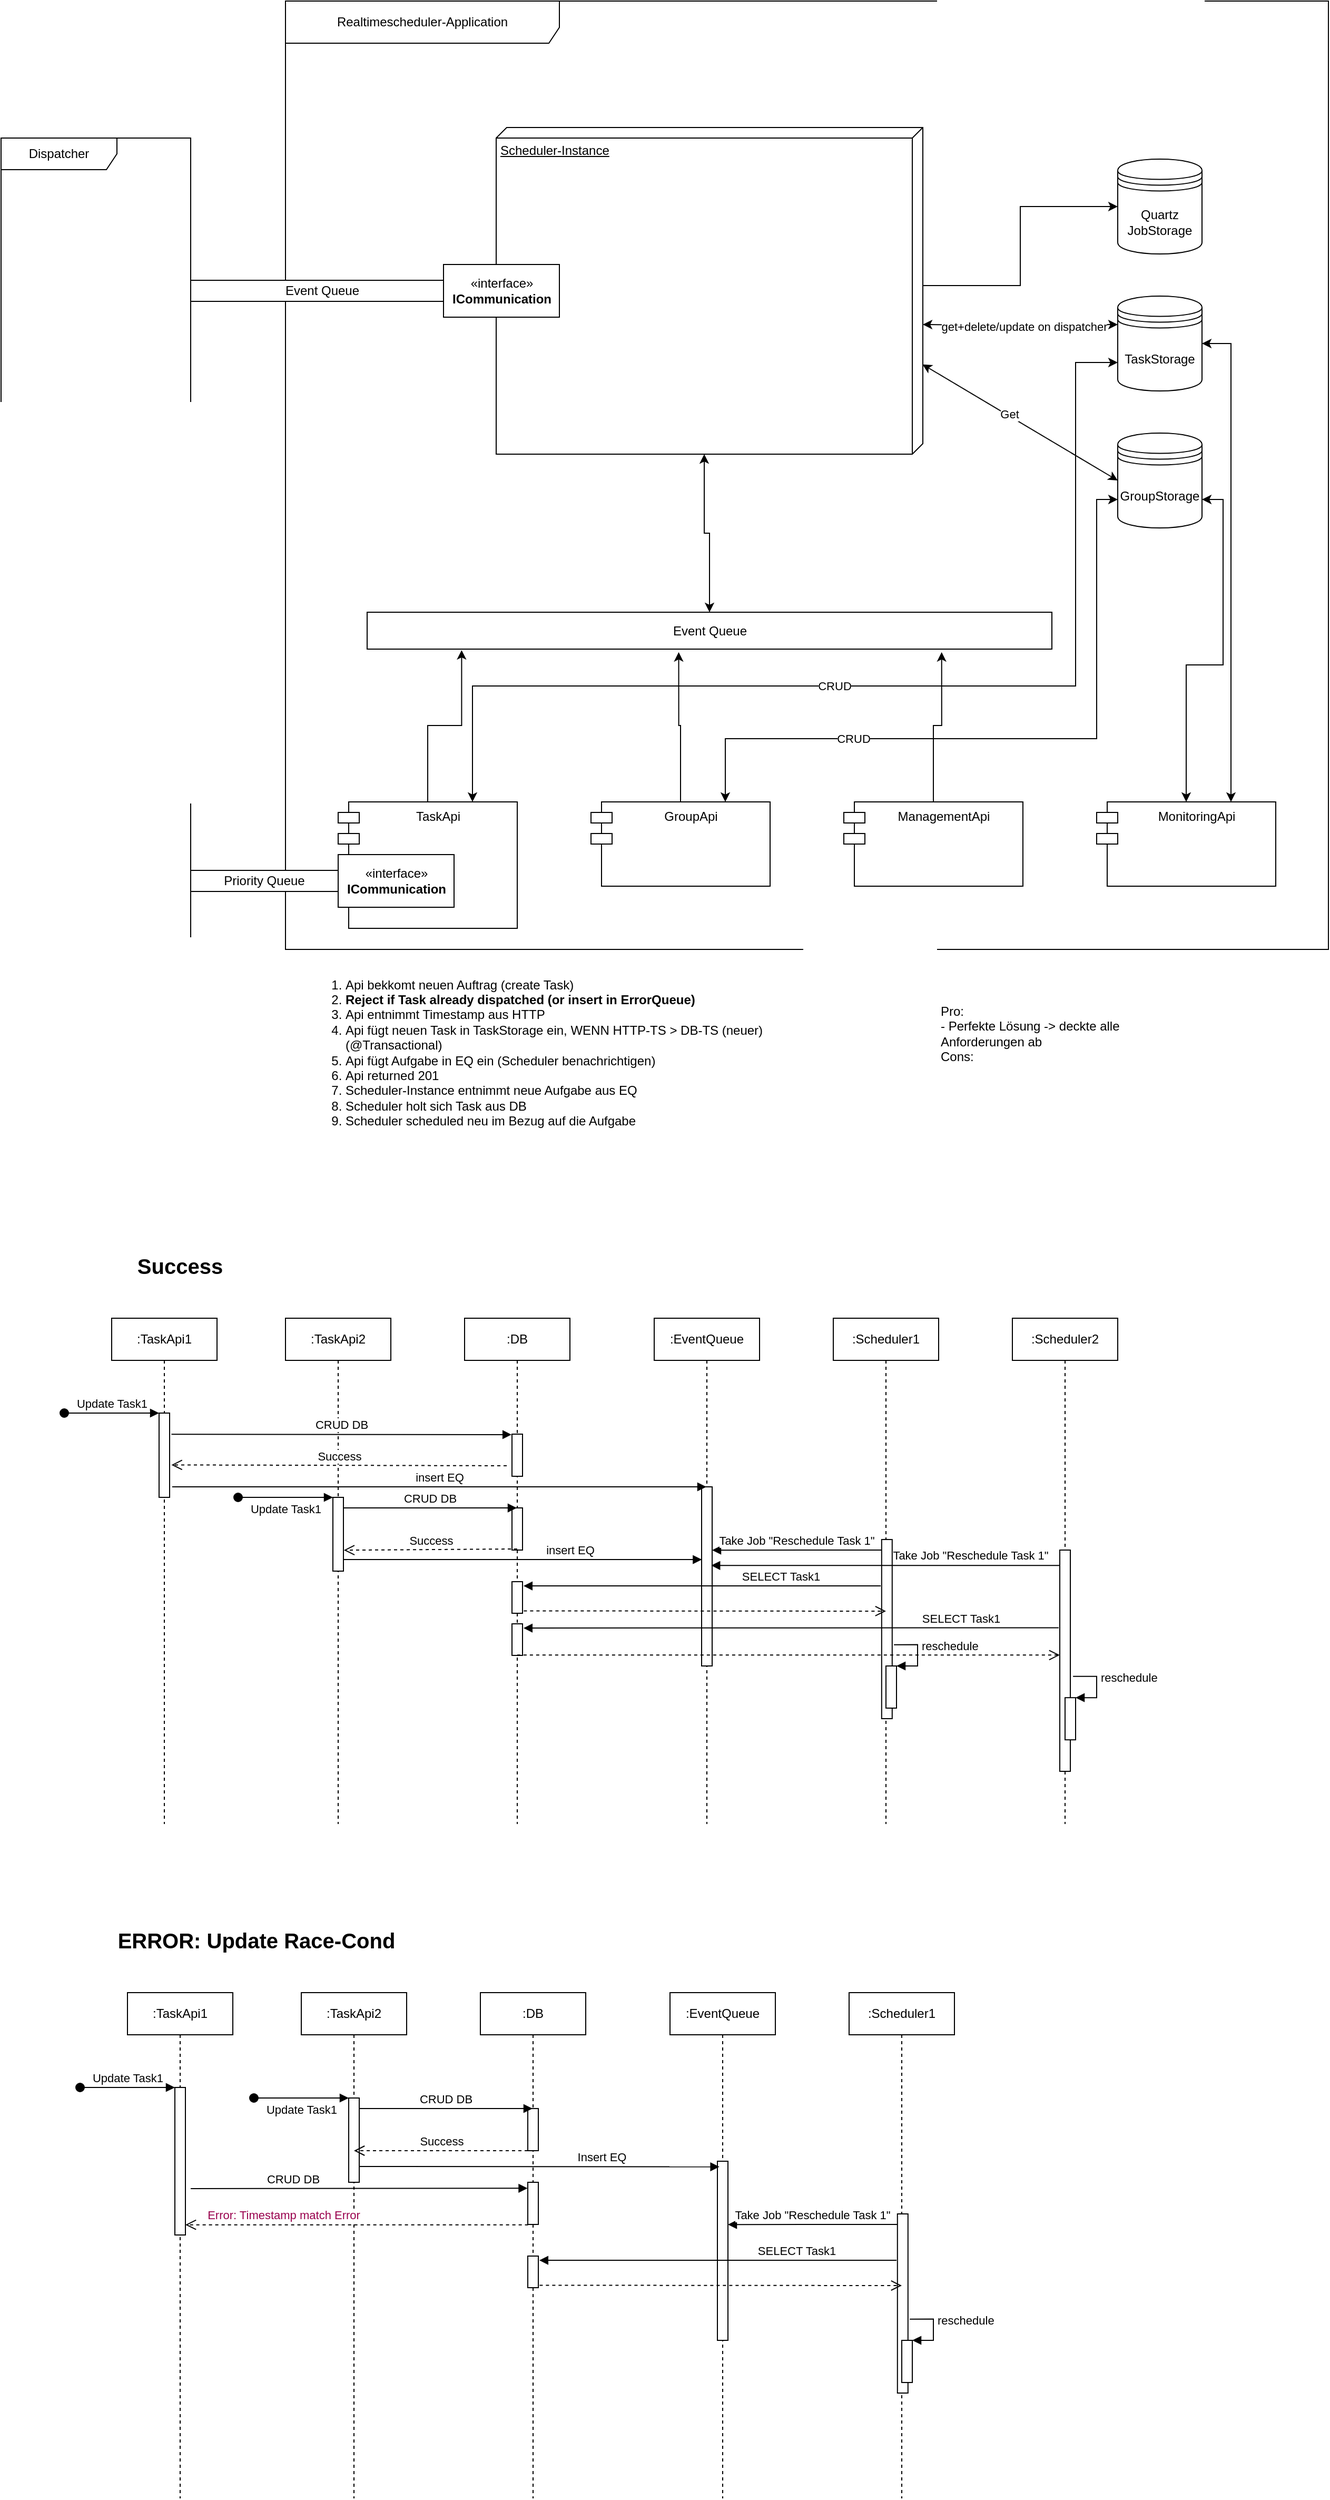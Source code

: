 <mxfile version="13.1.14" type="device"><diagram name="Page-1" id="5f0bae14-7c28-e335-631c-24af17079c00"><mxGraphModel dx="2844" dy="576" grid="1" gridSize="10" guides="1" tooltips="1" connect="1" arrows="1" fold="1" page="1" pageScale="1" pageWidth="1100" pageHeight="850" background="#ffffff" math="0" shadow="0"><root><mxCell id="0"/><mxCell id="1" parent="0"/><mxCell id="TlIH9QRdke1m6fXqfm3g-42" value="Realtimescheduler-Application" style="shape=umlFrame;whiteSpace=wrap;html=1;width=260;height=40;" parent="1" vertex="1"><mxGeometry x="300" y="900" width="990" height="900" as="geometry"/></mxCell><mxCell id="TlIH9QRdke1m6fXqfm3g-43" style="edgeStyle=orthogonalEdgeStyle;rounded=0;orthogonalLoop=1;jettySize=auto;html=1;exitX=0.5;exitY=0;exitDx=0;exitDy=0;entryX=0.138;entryY=1.027;entryDx=0;entryDy=0;entryPerimeter=0;" parent="1" source="TlIH9QRdke1m6fXqfm3g-44" target="TlIH9QRdke1m6fXqfm3g-53" edge="1"><mxGeometry relative="1" as="geometry"/></mxCell><mxCell id="TlIH9QRdke1m6fXqfm3g-114" style="edgeStyle=orthogonalEdgeStyle;rounded=0;orthogonalLoop=1;jettySize=auto;html=1;exitX=0.75;exitY=0;exitDx=0;exitDy=0;entryX=0;entryY=0.7;entryDx=0;entryDy=0;startArrow=classic;startFill=1;" parent="1" source="TlIH9QRdke1m6fXqfm3g-44" target="TlIH9QRdke1m6fXqfm3g-61" edge="1"><mxGeometry relative="1" as="geometry"><Array as="points"><mxPoint x="478" y="1550"/><mxPoint x="1050" y="1550"/><mxPoint x="1050" y="1243"/></Array></mxGeometry></mxCell><mxCell id="TlIH9QRdke1m6fXqfm3g-116" value="CRUD" style="edgeLabel;html=1;align=center;verticalAlign=middle;resizable=0;points=[];" parent="TlIH9QRdke1m6fXqfm3g-114" vertex="1" connectable="0"><mxGeometry x="-0.117" y="3" relative="1" as="geometry"><mxPoint x="-1.67" y="3" as="offset"/></mxGeometry></mxCell><mxCell id="TlIH9QRdke1m6fXqfm3g-44" value="TaskApi" style="shape=module;align=left;spacingLeft=20;align=center;verticalAlign=top;" parent="1" vertex="1"><mxGeometry x="350" y="1660" width="170" height="120" as="geometry"/></mxCell><mxCell id="TlIH9QRdke1m6fXqfm3g-45" style="edgeStyle=orthogonalEdgeStyle;rounded=0;orthogonalLoop=1;jettySize=auto;html=1;exitX=0.5;exitY=0;exitDx=0;exitDy=0;entryX=0.455;entryY=1.081;entryDx=0;entryDy=0;entryPerimeter=0;" parent="1" source="TlIH9QRdke1m6fXqfm3g-46" target="TlIH9QRdke1m6fXqfm3g-53" edge="1"><mxGeometry relative="1" as="geometry"/></mxCell><mxCell id="TlIH9QRdke1m6fXqfm3g-115" style="edgeStyle=orthogonalEdgeStyle;rounded=0;orthogonalLoop=1;jettySize=auto;html=1;exitX=0.75;exitY=0;exitDx=0;exitDy=0;entryX=0;entryY=0.7;entryDx=0;entryDy=0;startArrow=classic;startFill=1;" parent="1" source="TlIH9QRdke1m6fXqfm3g-46" target="TlIH9QRdke1m6fXqfm3g-62" edge="1"><mxGeometry relative="1" as="geometry"><Array as="points"><mxPoint x="718" y="1600"/><mxPoint x="1070" y="1600"/><mxPoint x="1070" y="1373"/></Array></mxGeometry></mxCell><mxCell id="TlIH9QRdke1m6fXqfm3g-117" value="CRUD" style="edgeLabel;html=1;align=center;verticalAlign=middle;resizable=0;points=[];" parent="TlIH9QRdke1m6fXqfm3g-115" vertex="1" connectable="0"><mxGeometry x="-0.45" relative="1" as="geometry"><mxPoint as="offset"/></mxGeometry></mxCell><mxCell id="TlIH9QRdke1m6fXqfm3g-46" value="GroupApi" style="shape=module;align=left;spacingLeft=20;align=center;verticalAlign=top;" parent="1" vertex="1"><mxGeometry x="590" y="1660" width="170" height="80" as="geometry"/></mxCell><mxCell id="TlIH9QRdke1m6fXqfm3g-47" style="edgeStyle=orthogonalEdgeStyle;rounded=0;orthogonalLoop=1;jettySize=auto;html=1;exitX=0.5;exitY=0;exitDx=0;exitDy=0;entryX=0.839;entryY=1.081;entryDx=0;entryDy=0;entryPerimeter=0;" parent="1" source="TlIH9QRdke1m6fXqfm3g-48" target="TlIH9QRdke1m6fXqfm3g-53" edge="1"><mxGeometry relative="1" as="geometry"/></mxCell><mxCell id="TlIH9QRdke1m6fXqfm3g-48" value="ManagementApi" style="shape=module;align=left;spacingLeft=20;align=center;verticalAlign=top;" parent="1" vertex="1"><mxGeometry x="830" y="1660" width="170" height="80" as="geometry"/></mxCell><mxCell id="TlIH9QRdke1m6fXqfm3g-49" style="edgeStyle=orthogonalEdgeStyle;rounded=0;orthogonalLoop=1;jettySize=auto;html=1;exitX=0.5;exitY=0;exitDx=0;exitDy=0;entryX=1;entryY=0.7;entryDx=0;entryDy=0;startArrow=classic;startFill=1;" parent="1" source="TlIH9QRdke1m6fXqfm3g-51" target="TlIH9QRdke1m6fXqfm3g-62" edge="1"><mxGeometry relative="1" as="geometry"/></mxCell><mxCell id="TlIH9QRdke1m6fXqfm3g-50" style="edgeStyle=orthogonalEdgeStyle;rounded=0;orthogonalLoop=1;jettySize=auto;html=1;exitX=0.75;exitY=0;exitDx=0;exitDy=0;entryX=1;entryY=0.5;entryDx=0;entryDy=0;startArrow=classic;startFill=1;" parent="1" source="TlIH9QRdke1m6fXqfm3g-51" target="TlIH9QRdke1m6fXqfm3g-61" edge="1"><mxGeometry relative="1" as="geometry"/></mxCell><mxCell id="TlIH9QRdke1m6fXqfm3g-51" value="MonitoringApi" style="shape=module;align=left;spacingLeft=20;align=center;verticalAlign=top;" parent="1" vertex="1"><mxGeometry x="1070" y="1660" width="170" height="80" as="geometry"/></mxCell><mxCell id="TlIH9QRdke1m6fXqfm3g-75" style="edgeStyle=orthogonalEdgeStyle;rounded=0;orthogonalLoop=1;jettySize=auto;html=1;exitX=0.5;exitY=0;exitDx=0;exitDy=0;entryX=0;entryY=0;entryDx=310;entryDy=207.5;entryPerimeter=0;startArrow=classic;startFill=1;" parent="1" source="TlIH9QRdke1m6fXqfm3g-53" target="TlIH9QRdke1m6fXqfm3g-57" edge="1"><mxGeometry relative="1" as="geometry"/></mxCell><mxCell id="TlIH9QRdke1m6fXqfm3g-53" value="Event Queue" style="rounded=0;whiteSpace=wrap;html=1;" parent="1" vertex="1"><mxGeometry x="377.5" y="1480" width="650" height="35" as="geometry"/></mxCell><mxCell id="TlIH9QRdke1m6fXqfm3g-54" style="edgeStyle=orthogonalEdgeStyle;rounded=0;orthogonalLoop=1;jettySize=auto;html=1;exitX=0;exitY=0;exitDx=150;exitDy=0;exitPerimeter=0;entryX=0;entryY=0.5;entryDx=0;entryDy=0;" parent="1" source="TlIH9QRdke1m6fXqfm3g-57" target="TlIH9QRdke1m6fXqfm3g-63" edge="1"><mxGeometry relative="1" as="geometry"/></mxCell><mxCell id="TlIH9QRdke1m6fXqfm3g-55" style="edgeStyle=orthogonalEdgeStyle;rounded=0;orthogonalLoop=1;jettySize=auto;html=1;startArrow=classic;startFill=1;entryX=0;entryY=0.3;entryDx=0;entryDy=0;" parent="1" target="TlIH9QRdke1m6fXqfm3g-61" edge="1"><mxGeometry relative="1" as="geometry"><mxPoint x="905" y="1207.0" as="sourcePoint"/><mxPoint x="1080" y="1207" as="targetPoint"/><Array as="points"/></mxGeometry></mxCell><mxCell id="TlIH9QRdke1m6fXqfm3g-140" value="get+delete/update on dispatcher" style="edgeLabel;html=1;align=center;verticalAlign=middle;resizable=0;points=[];" parent="TlIH9QRdke1m6fXqfm3g-55" vertex="1" connectable="0"><mxGeometry x="-0.22" y="-1" relative="1" as="geometry"><mxPoint x="23" as="offset"/></mxGeometry></mxCell><mxCell id="TlIH9QRdke1m6fXqfm3g-57" value="Scheduler-Instance" style="verticalAlign=top;align=left;spacingTop=8;spacingLeft=2;spacingRight=12;shape=cube;size=10;direction=south;fontStyle=4;html=1;" parent="1" vertex="1"><mxGeometry x="500" y="1020" width="405" height="310" as="geometry"/></mxCell><mxCell id="TlIH9QRdke1m6fXqfm3g-58" value="Dispatcher" style="shape=umlFrame;whiteSpace=wrap;html=1;width=110;height=30;" parent="1" vertex="1"><mxGeometry x="30" y="1030" width="180" height="770" as="geometry"/></mxCell><mxCell id="TlIH9QRdke1m6fXqfm3g-59" value="Event Queue" style="rounded=0;whiteSpace=wrap;html=1;" parent="1" vertex="1"><mxGeometry x="210" y="1165" width="250" height="20" as="geometry"/></mxCell><mxCell id="TlIH9QRdke1m6fXqfm3g-60" value="«interface»&lt;br&gt;&lt;b&gt;ICommunication&lt;br&gt;&lt;/b&gt;" style="html=1;" parent="1" vertex="1"><mxGeometry x="450" y="1150" width="110" height="50" as="geometry"/></mxCell><mxCell id="TlIH9QRdke1m6fXqfm3g-61" value="TaskStorage" style="shape=datastore;whiteSpace=wrap;html=1;" parent="1" vertex="1"><mxGeometry x="1090" y="1180" width="80" height="90" as="geometry"/></mxCell><mxCell id="TlIH9QRdke1m6fXqfm3g-62" value="GroupStorage" style="shape=datastore;whiteSpace=wrap;html=1;" parent="1" vertex="1"><mxGeometry x="1090" y="1310" width="80" height="90" as="geometry"/></mxCell><mxCell id="TlIH9QRdke1m6fXqfm3g-63" value="Quartz&lt;br&gt;JobStorage" style="shape=datastore;whiteSpace=wrap;html=1;" parent="1" vertex="1"><mxGeometry x="1090" y="1050" width="80" height="90" as="geometry"/></mxCell><mxCell id="TlIH9QRdke1m6fXqfm3g-72" value="&lt;ol&gt;&lt;li&gt;Api bekkomt neuen Auftrag (create Task)&lt;/li&gt;&lt;li&gt;&lt;b&gt;Reject if Task already dispatched (or insert in ErrorQueue)&lt;/b&gt;&lt;/li&gt;&lt;li&gt;Api entnimmt Timestamp aus HTTP&lt;/li&gt;&lt;li&gt;Api fügt neuen Task in TaskStorage ein, WENN HTTP-TS &amp;gt; DB-TS (neuer) (@Transactional)&lt;/li&gt;&lt;li&gt;Api fügt Aufgabe in EQ ein (Scheduler benachrichtigen)&lt;/li&gt;&lt;li&gt;Api returned 201&lt;/li&gt;&lt;li&gt;Scheduler-Instance entnimmt neue Aufgabe aus EQ&lt;/li&gt;&lt;li&gt;Scheduler holt sich Task aus DB&lt;/li&gt;&lt;li&gt;Scheduler scheduled neu im Bezug auf die Aufgabe&lt;/li&gt;&lt;/ol&gt;" style="text;html=1;strokeColor=none;fillColor=none;align=left;verticalAlign=middle;whiteSpace=wrap;rounded=0;" parent="1" vertex="1"><mxGeometry x="315" y="1820" width="460" height="155" as="geometry"/></mxCell><mxCell id="TlIH9QRdke1m6fXqfm3g-73" value="Pro:&lt;br&gt;- Perfekte Lösung -&amp;gt; deckte alle Anforderungen ab&lt;br&gt;Cons:" style="text;html=1;strokeColor=none;fillColor=none;align=left;verticalAlign=middle;whiteSpace=wrap;rounded=0;" parent="1" vertex="1"><mxGeometry x="920" y="1840" width="220" height="80" as="geometry"/></mxCell><mxCell id="TlIH9QRdke1m6fXqfm3g-225" value="&amp;nbsp;" style="text;html=1;align=center;verticalAlign=middle;resizable=0;points=[];autosize=1;" parent="TlIH9QRdke1m6fXqfm3g-73" vertex="1"><mxGeometry x="98" y="55" width="20" height="20" as="geometry"/></mxCell><mxCell id="TlIH9QRdke1m6fXqfm3g-138" value="" style="endArrow=classic;startArrow=classic;html=1;exitX=0.725;exitY=0.001;exitDx=0;exitDy=0;exitPerimeter=0;entryX=0;entryY=0.5;entryDx=0;entryDy=0;" parent="1" source="TlIH9QRdke1m6fXqfm3g-57" target="TlIH9QRdke1m6fXqfm3g-62" edge="1"><mxGeometry width="50" height="50" relative="1" as="geometry"><mxPoint x="950" y="1330" as="sourcePoint"/><mxPoint x="1000" y="1280" as="targetPoint"/></mxGeometry></mxCell><mxCell id="TlIH9QRdke1m6fXqfm3g-139" value="Get" style="edgeLabel;html=1;align=center;verticalAlign=middle;resizable=0;points=[];" parent="TlIH9QRdke1m6fXqfm3g-138" vertex="1" connectable="0"><mxGeometry x="-0.125" y="1" relative="1" as="geometry"><mxPoint as="offset"/></mxGeometry></mxCell><mxCell id="TlIH9QRdke1m6fXqfm3g-141" value=":TaskApi1" style="shape=umlLifeline;perimeter=lifelinePerimeter;whiteSpace=wrap;html=1;container=1;collapsible=0;recursiveResize=0;outlineConnect=0;" parent="1" vertex="1"><mxGeometry x="135" y="2150" width="100" height="480" as="geometry"/></mxCell><mxCell id="TlIH9QRdke1m6fXqfm3g-148" value="" style="html=1;points=[];perimeter=orthogonalPerimeter;" parent="TlIH9QRdke1m6fXqfm3g-141" vertex="1"><mxGeometry x="45" y="90" width="10" height="80" as="geometry"/></mxCell><mxCell id="TlIH9QRdke1m6fXqfm3g-149" value="Update Task1" style="html=1;verticalAlign=bottom;startArrow=oval;endArrow=block;startSize=8;" parent="TlIH9QRdke1m6fXqfm3g-141" target="TlIH9QRdke1m6fXqfm3g-148" edge="1"><mxGeometry relative="1" as="geometry"><mxPoint x="-45" y="90" as="sourcePoint"/></mxGeometry></mxCell><mxCell id="TlIH9QRdke1m6fXqfm3g-142" value=":TaskApi2" style="shape=umlLifeline;perimeter=lifelinePerimeter;whiteSpace=wrap;html=1;container=1;collapsible=0;recursiveResize=0;outlineConnect=0;" parent="1" vertex="1"><mxGeometry x="300" y="2150" width="100" height="480" as="geometry"/></mxCell><mxCell id="TlIH9QRdke1m6fXqfm3g-151" value="" style="html=1;points=[];perimeter=orthogonalPerimeter;" parent="TlIH9QRdke1m6fXqfm3g-142" vertex="1"><mxGeometry x="45" y="170" width="10" height="70" as="geometry"/></mxCell><mxCell id="TlIH9QRdke1m6fXqfm3g-152" value="Update Task1" style="html=1;verticalAlign=bottom;startArrow=oval;endArrow=block;startSize=8;" parent="TlIH9QRdke1m6fXqfm3g-142" target="TlIH9QRdke1m6fXqfm3g-151" edge="1"><mxGeometry y="-20" relative="1" as="geometry"><mxPoint x="-45" y="170.0" as="sourcePoint"/><mxPoint as="offset"/></mxGeometry></mxCell><mxCell id="TlIH9QRdke1m6fXqfm3g-143" value=":EventQueue" style="shape=umlLifeline;perimeter=lifelinePerimeter;whiteSpace=wrap;html=1;container=1;collapsible=0;recursiveResize=0;outlineConnect=0;" parent="1" vertex="1"><mxGeometry x="650" y="2150" width="100" height="480" as="geometry"/></mxCell><mxCell id="TlIH9QRdke1m6fXqfm3g-156" value="" style="html=1;points=[];perimeter=orthogonalPerimeter;" parent="TlIH9QRdke1m6fXqfm3g-143" vertex="1"><mxGeometry x="45" y="160" width="10" height="170" as="geometry"/></mxCell><mxCell id="TlIH9QRdke1m6fXqfm3g-144" value=":Scheduler1" style="shape=umlLifeline;perimeter=lifelinePerimeter;whiteSpace=wrap;html=1;container=1;collapsible=0;recursiveResize=0;outlineConnect=0;" parent="1" vertex="1"><mxGeometry x="820" y="2150" width="100" height="480" as="geometry"/></mxCell><mxCell id="TlIH9QRdke1m6fXqfm3g-167" value="" style="html=1;points=[];perimeter=orthogonalPerimeter;" parent="TlIH9QRdke1m6fXqfm3g-144" vertex="1"><mxGeometry x="45.9" y="210" width="10" height="170" as="geometry"/></mxCell><mxCell id="TlIH9QRdke1m6fXqfm3g-177" value="" style="html=1;points=[];perimeter=orthogonalPerimeter;" parent="TlIH9QRdke1m6fXqfm3g-144" vertex="1"><mxGeometry x="50" y="330" width="10" height="40" as="geometry"/></mxCell><mxCell id="TlIH9QRdke1m6fXqfm3g-178" value="reschedule" style="edgeStyle=orthogonalEdgeStyle;html=1;align=left;spacingLeft=2;endArrow=block;rounded=0;entryX=1;entryY=0;exitX=1.077;exitY=0.749;exitDx=0;exitDy=0;exitPerimeter=0;" parent="TlIH9QRdke1m6fXqfm3g-144" target="TlIH9QRdke1m6fXqfm3g-177" edge="1"><mxGeometry x="-0.239" relative="1" as="geometry"><mxPoint x="57.57" y="309.84" as="sourcePoint"/><Array as="points"><mxPoint x="80" y="310"/><mxPoint x="80" y="330"/></Array><mxPoint as="offset"/></mxGeometry></mxCell><mxCell id="TlIH9QRdke1m6fXqfm3g-146" value=":DB" style="shape=umlLifeline;perimeter=lifelinePerimeter;whiteSpace=wrap;html=1;container=1;collapsible=0;recursiveResize=0;outlineConnect=0;" parent="1" vertex="1"><mxGeometry x="470" y="2150" width="100" height="480" as="geometry"/></mxCell><mxCell id="TlIH9QRdke1m6fXqfm3g-153" value="" style="html=1;points=[];perimeter=orthogonalPerimeter;" parent="TlIH9QRdke1m6fXqfm3g-146" vertex="1"><mxGeometry x="45" y="110" width="10" height="40" as="geometry"/></mxCell><mxCell id="TlIH9QRdke1m6fXqfm3g-164" value="" style="html=1;points=[];perimeter=orthogonalPerimeter;" parent="TlIH9QRdke1m6fXqfm3g-146" vertex="1"><mxGeometry x="45" y="180" width="10" height="40" as="geometry"/></mxCell><mxCell id="TlIH9QRdke1m6fXqfm3g-169" value="" style="html=1;points=[];perimeter=orthogonalPerimeter;" parent="TlIH9QRdke1m6fXqfm3g-146" vertex="1"><mxGeometry x="45" y="250" width="10" height="30" as="geometry"/></mxCell><mxCell id="TlIH9QRdke1m6fXqfm3g-173" value="" style="html=1;points=[];perimeter=orthogonalPerimeter;" parent="TlIH9QRdke1m6fXqfm3g-146" vertex="1"><mxGeometry x="45" y="290" width="10" height="30" as="geometry"/></mxCell><mxCell id="TlIH9QRdke1m6fXqfm3g-176" value="" style="html=1;verticalAlign=bottom;endArrow=open;dashed=1;endSize=8;" parent="TlIH9QRdke1m6fXqfm3g-146" target="TlIH9QRdke1m6fXqfm3g-172" edge="1"><mxGeometry relative="1" as="geometry"><mxPoint x="49.929" y="319.68" as="sourcePoint"/><mxPoint x="394.87" y="319.68" as="targetPoint"/></mxGeometry></mxCell><mxCell id="TlIH9QRdke1m6fXqfm3g-145" value=":Scheduler2" style="shape=umlLifeline;perimeter=lifelinePerimeter;whiteSpace=wrap;html=1;container=1;collapsible=0;recursiveResize=0;outlineConnect=0;" parent="1" vertex="1"><mxGeometry x="990" y="2150" width="100" height="480" as="geometry"/></mxCell><mxCell id="TlIH9QRdke1m6fXqfm3g-172" value="" style="html=1;points=[];perimeter=orthogonalPerimeter;" parent="TlIH9QRdke1m6fXqfm3g-145" vertex="1"><mxGeometry x="45" y="220" width="10" height="210" as="geometry"/></mxCell><mxCell id="TlIH9QRdke1m6fXqfm3g-179" value="" style="html=1;points=[];perimeter=orthogonalPerimeter;" parent="TlIH9QRdke1m6fXqfm3g-145" vertex="1"><mxGeometry x="50" y="360.09" width="10" height="40" as="geometry"/></mxCell><mxCell id="TlIH9QRdke1m6fXqfm3g-180" value="reschedule" style="edgeStyle=orthogonalEdgeStyle;html=1;align=left;spacingLeft=2;endArrow=block;rounded=0;entryX=1;entryY=0;exitX=1.077;exitY=0.749;exitDx=0;exitDy=0;exitPerimeter=0;" parent="TlIH9QRdke1m6fXqfm3g-145" target="TlIH9QRdke1m6fXqfm3g-179" edge="1"><mxGeometry x="-0.239" relative="1" as="geometry"><mxPoint x="57.57" y="339.93" as="sourcePoint"/><Array as="points"><mxPoint x="80" y="340.09"/><mxPoint x="80" y="360.09"/></Array><mxPoint as="offset"/></mxGeometry></mxCell><mxCell id="TlIH9QRdke1m6fXqfm3g-154" value="CRUD DB" style="html=1;verticalAlign=bottom;endArrow=block;exitX=1.176;exitY=0.251;exitDx=0;exitDy=0;exitPerimeter=0;entryX=-0.041;entryY=0.012;entryDx=0;entryDy=0;entryPerimeter=0;" parent="1" source="TlIH9QRdke1m6fXqfm3g-148" target="TlIH9QRdke1m6fXqfm3g-153" edge="1"><mxGeometry width="80" relative="1" as="geometry"><mxPoint x="410" y="2260" as="sourcePoint"/><mxPoint x="490" y="2260" as="targetPoint"/></mxGeometry></mxCell><mxCell id="TlIH9QRdke1m6fXqfm3g-157" value="CRUD DB" style="html=1;verticalAlign=bottom;endArrow=block;" parent="1" edge="1"><mxGeometry width="80" relative="1" as="geometry"><mxPoint x="355.41" y="2330.04" as="sourcePoint"/><mxPoint x="519.5" y="2330.04" as="targetPoint"/></mxGeometry></mxCell><mxCell id="TlIH9QRdke1m6fXqfm3g-162" value="Success" style="html=1;verticalAlign=bottom;endArrow=open;dashed=1;endSize=8;entryX=1.176;entryY=0.615;entryDx=0;entryDy=0;entryPerimeter=0;" parent="1" target="TlIH9QRdke1m6fXqfm3g-148" edge="1"><mxGeometry relative="1" as="geometry"><mxPoint x="510" y="2290" as="sourcePoint"/><mxPoint x="440" y="2290" as="targetPoint"/></mxGeometry></mxCell><mxCell id="TlIH9QRdke1m6fXqfm3g-163" value="insert EQ" style="html=1;verticalAlign=bottom;endArrow=block;exitX=1.248;exitY=0.875;exitDx=0;exitDy=0;exitPerimeter=0;" parent="1" source="TlIH9QRdke1m6fXqfm3g-148" target="TlIH9QRdke1m6fXqfm3g-143" edge="1"><mxGeometry width="80" relative="1" as="geometry"><mxPoint x="250" y="2310" as="sourcePoint"/><mxPoint x="330" y="2310" as="targetPoint"/></mxGeometry></mxCell><mxCell id="TlIH9QRdke1m6fXqfm3g-165" value="Success" style="html=1;verticalAlign=bottom;endArrow=open;dashed=1;endSize=8;entryX=1.04;entryY=0.716;entryDx=0;entryDy=0;entryPerimeter=0;exitX=0.5;exitY=0.974;exitDx=0;exitDy=0;exitPerimeter=0;" parent="1" source="TlIH9QRdke1m6fXqfm3g-164" target="TlIH9QRdke1m6fXqfm3g-151" edge="1"><mxGeometry relative="1" as="geometry"><mxPoint x="509.12" y="2370.8" as="sourcePoint"/><mxPoint x="360" y="2370" as="targetPoint"/></mxGeometry></mxCell><mxCell id="TlIH9QRdke1m6fXqfm3g-166" value="insert EQ" style="html=1;verticalAlign=bottom;endArrow=block;entryX=0.02;entryY=0.406;entryDx=0;entryDy=0;entryPerimeter=0;" parent="1" source="TlIH9QRdke1m6fXqfm3g-151" target="TlIH9QRdke1m6fXqfm3g-156" edge="1"><mxGeometry x="0.264" width="80" relative="1" as="geometry"><mxPoint x="360" y="2390" as="sourcePoint"/><mxPoint x="693.43" y="2390.73" as="targetPoint"/><mxPoint as="offset"/></mxGeometry></mxCell><mxCell id="TlIH9QRdke1m6fXqfm3g-168" value="Take Job &quot;Reschedule Task 1&quot;" style="html=1;verticalAlign=bottom;endArrow=block;exitX=-0.028;exitY=0.059;exitDx=0;exitDy=0;exitPerimeter=0;entryX=0.91;entryY=0.177;entryDx=0;entryDy=0;entryPerimeter=0;" parent="1" source="TlIH9QRdke1m6fXqfm3g-167" edge="1"><mxGeometry width="80" relative="1" as="geometry"><mxPoint x="760.9" y="2360" as="sourcePoint"/><mxPoint x="705.0" y="2370.09" as="targetPoint"/></mxGeometry></mxCell><mxCell id="TlIH9QRdke1m6fXqfm3g-170" value="SELECT Task1" style="html=1;verticalAlign=bottom;endArrow=block;entryX=1.09;entryY=0.134;entryDx=0;entryDy=0;entryPerimeter=0;" parent="1" target="TlIH9QRdke1m6fXqfm3g-169" edge="1"><mxGeometry x="-0.441" width="80" relative="1" as="geometry"><mxPoint x="865" y="2404" as="sourcePoint"/><mxPoint x="810" y="2410" as="targetPoint"/><mxPoint as="offset"/></mxGeometry></mxCell><mxCell id="TlIH9QRdke1m6fXqfm3g-171" value="" style="html=1;verticalAlign=bottom;endArrow=open;dashed=1;endSize=8;exitX=1.119;exitY=0.924;exitDx=0;exitDy=0;exitPerimeter=0;entryX=0.41;entryY=0.4;entryDx=0;entryDy=0;entryPerimeter=0;" parent="1" source="TlIH9QRdke1m6fXqfm3g-169" target="TlIH9QRdke1m6fXqfm3g-167" edge="1"><mxGeometry relative="1" as="geometry"><mxPoint x="680" y="2430" as="sourcePoint"/><mxPoint x="860" y="2428" as="targetPoint"/></mxGeometry></mxCell><mxCell id="TlIH9QRdke1m6fXqfm3g-174" value="Take Job &quot;Reschedule Task 1&quot;" style="html=1;verticalAlign=bottom;endArrow=block;entryX=0.91;entryY=0.439;entryDx=0;entryDy=0;entryPerimeter=0;" parent="1" source="TlIH9QRdke1m6fXqfm3g-172" target="TlIH9QRdke1m6fXqfm3g-156" edge="1"><mxGeometry x="-0.483" y="-1" width="80" relative="1" as="geometry"><mxPoint x="925" y="2370" as="sourcePoint"/><mxPoint x="869.1" y="2380.09" as="targetPoint"/><mxPoint as="offset"/></mxGeometry></mxCell><mxCell id="TlIH9QRdke1m6fXqfm3g-175" value="SELECT Task1" style="html=1;verticalAlign=bottom;endArrow=block;entryX=1.09;entryY=0.134;entryDx=0;entryDy=0;entryPerimeter=0;exitX=-0.1;exitY=0.351;exitDx=0;exitDy=0;exitPerimeter=0;" parent="1" source="TlIH9QRdke1m6fXqfm3g-172" target="TlIH9QRdke1m6fXqfm3g-173" edge="1"><mxGeometry x="-0.634" width="80" relative="1" as="geometry"><mxPoint x="1030" y="2444" as="sourcePoint"/><mxPoint x="810" y="2450" as="targetPoint"/><mxPoint as="offset"/></mxGeometry></mxCell><mxCell id="TlIH9QRdke1m6fXqfm3g-181" value="&lt;b&gt;&lt;font style=&quot;font-size: 20px&quot;&gt;Success&lt;/font&gt;&lt;/b&gt;" style="text;html=1;strokeColor=none;fillColor=none;align=center;verticalAlign=middle;whiteSpace=wrap;rounded=0;" parent="1" vertex="1"><mxGeometry x="120" y="2080" width="160" height="40" as="geometry"/></mxCell><mxCell id="TlIH9QRdke1m6fXqfm3g-182" value=":TaskApi1" style="shape=umlLifeline;perimeter=lifelinePerimeter;whiteSpace=wrap;html=1;container=1;collapsible=0;recursiveResize=0;outlineConnect=0;" parent="1" vertex="1"><mxGeometry x="150" y="2790" width="100" height="480" as="geometry"/></mxCell><mxCell id="TlIH9QRdke1m6fXqfm3g-183" value="" style="html=1;points=[];perimeter=orthogonalPerimeter;" parent="TlIH9QRdke1m6fXqfm3g-182" vertex="1"><mxGeometry x="45" y="90" width="10" height="140" as="geometry"/></mxCell><mxCell id="TlIH9QRdke1m6fXqfm3g-184" value="Update Task1" style="html=1;verticalAlign=bottom;startArrow=oval;endArrow=block;startSize=8;" parent="TlIH9QRdke1m6fXqfm3g-182" target="TlIH9QRdke1m6fXqfm3g-183" edge="1"><mxGeometry relative="1" as="geometry"><mxPoint x="-45" y="90" as="sourcePoint"/></mxGeometry></mxCell><mxCell id="TlIH9QRdke1m6fXqfm3g-185" value=":TaskApi2" style="shape=umlLifeline;perimeter=lifelinePerimeter;whiteSpace=wrap;html=1;container=1;collapsible=0;recursiveResize=0;outlineConnect=0;" parent="1" vertex="1"><mxGeometry x="315" y="2790" width="100" height="480" as="geometry"/></mxCell><mxCell id="TlIH9QRdke1m6fXqfm3g-186" value="" style="html=1;points=[];perimeter=orthogonalPerimeter;" parent="TlIH9QRdke1m6fXqfm3g-185" vertex="1"><mxGeometry x="45" y="100" width="10" height="80" as="geometry"/></mxCell><mxCell id="TlIH9QRdke1m6fXqfm3g-187" value="Update Task1" style="html=1;verticalAlign=bottom;startArrow=oval;endArrow=block;startSize=8;" parent="TlIH9QRdke1m6fXqfm3g-185" target="TlIH9QRdke1m6fXqfm3g-186" edge="1"><mxGeometry y="-20" relative="1" as="geometry"><mxPoint x="-45" y="100.0" as="sourcePoint"/><mxPoint as="offset"/></mxGeometry></mxCell><mxCell id="TlIH9QRdke1m6fXqfm3g-188" value=":EventQueue" style="shape=umlLifeline;perimeter=lifelinePerimeter;whiteSpace=wrap;html=1;container=1;collapsible=0;recursiveResize=0;outlineConnect=0;" parent="1" vertex="1"><mxGeometry x="665" y="2790" width="100" height="480" as="geometry"/></mxCell><mxCell id="TlIH9QRdke1m6fXqfm3g-189" value="" style="html=1;points=[];perimeter=orthogonalPerimeter;" parent="TlIH9QRdke1m6fXqfm3g-188" vertex="1"><mxGeometry x="45" y="160" width="10" height="170" as="geometry"/></mxCell><mxCell id="TlIH9QRdke1m6fXqfm3g-190" value=":Scheduler1" style="shape=umlLifeline;perimeter=lifelinePerimeter;whiteSpace=wrap;html=1;container=1;collapsible=0;recursiveResize=0;outlineConnect=0;" parent="1" vertex="1"><mxGeometry x="835" y="2790" width="100" height="480" as="geometry"/></mxCell><mxCell id="TlIH9QRdke1m6fXqfm3g-191" value="" style="html=1;points=[];perimeter=orthogonalPerimeter;" parent="TlIH9QRdke1m6fXqfm3g-190" vertex="1"><mxGeometry x="45.9" y="210" width="10" height="170" as="geometry"/></mxCell><mxCell id="TlIH9QRdke1m6fXqfm3g-192" value="" style="html=1;points=[];perimeter=orthogonalPerimeter;" parent="TlIH9QRdke1m6fXqfm3g-190" vertex="1"><mxGeometry x="50" y="330" width="10" height="40" as="geometry"/></mxCell><mxCell id="TlIH9QRdke1m6fXqfm3g-193" value="reschedule" style="edgeStyle=orthogonalEdgeStyle;html=1;align=left;spacingLeft=2;endArrow=block;rounded=0;entryX=1;entryY=0;exitX=1.077;exitY=0.749;exitDx=0;exitDy=0;exitPerimeter=0;" parent="TlIH9QRdke1m6fXqfm3g-190" target="TlIH9QRdke1m6fXqfm3g-192" edge="1"><mxGeometry x="-0.239" relative="1" as="geometry"><mxPoint x="57.57" y="309.84" as="sourcePoint"/><Array as="points"><mxPoint x="80" y="310"/><mxPoint x="80" y="330"/></Array><mxPoint as="offset"/></mxGeometry></mxCell><mxCell id="TlIH9QRdke1m6fXqfm3g-194" value=":DB" style="shape=umlLifeline;perimeter=lifelinePerimeter;whiteSpace=wrap;html=1;container=1;collapsible=0;recursiveResize=0;outlineConnect=0;" parent="1" vertex="1"><mxGeometry x="485" y="2790" width="100" height="480" as="geometry"/></mxCell><mxCell id="TlIH9QRdke1m6fXqfm3g-195" value="" style="html=1;points=[];perimeter=orthogonalPerimeter;" parent="TlIH9QRdke1m6fXqfm3g-194" vertex="1"><mxGeometry x="45" y="110" width="10" height="40" as="geometry"/></mxCell><mxCell id="TlIH9QRdke1m6fXqfm3g-196" value="" style="html=1;points=[];perimeter=orthogonalPerimeter;" parent="TlIH9QRdke1m6fXqfm3g-194" vertex="1"><mxGeometry x="45" y="180" width="10" height="40" as="geometry"/></mxCell><mxCell id="TlIH9QRdke1m6fXqfm3g-197" value="" style="html=1;points=[];perimeter=orthogonalPerimeter;" parent="TlIH9QRdke1m6fXqfm3g-194" vertex="1"><mxGeometry x="45" y="250" width="10" height="30" as="geometry"/></mxCell><mxCell id="TlIH9QRdke1m6fXqfm3g-210" value="Take Job &quot;Reschedule Task 1&quot;" style="html=1;verticalAlign=bottom;endArrow=block;exitX=-0.028;exitY=0.059;exitDx=0;exitDy=0;exitPerimeter=0;entryX=0.91;entryY=0.177;entryDx=0;entryDy=0;entryPerimeter=0;" parent="1" source="TlIH9QRdke1m6fXqfm3g-191" edge="1"><mxGeometry width="80" relative="1" as="geometry"><mxPoint x="775.9" y="3000" as="sourcePoint"/><mxPoint x="720" y="3010.09" as="targetPoint"/></mxGeometry></mxCell><mxCell id="TlIH9QRdke1m6fXqfm3g-211" value="SELECT Task1" style="html=1;verticalAlign=bottom;endArrow=block;entryX=1.09;entryY=0.134;entryDx=0;entryDy=0;entryPerimeter=0;" parent="1" target="TlIH9QRdke1m6fXqfm3g-197" edge="1"><mxGeometry x="-0.441" width="80" relative="1" as="geometry"><mxPoint x="880" y="3044" as="sourcePoint"/><mxPoint x="825" y="3050" as="targetPoint"/><mxPoint as="offset"/></mxGeometry></mxCell><mxCell id="TlIH9QRdke1m6fXqfm3g-212" value="" style="html=1;verticalAlign=bottom;endArrow=open;dashed=1;endSize=8;exitX=1.119;exitY=0.924;exitDx=0;exitDy=0;exitPerimeter=0;entryX=0.41;entryY=0.4;entryDx=0;entryDy=0;entryPerimeter=0;" parent="1" source="TlIH9QRdke1m6fXqfm3g-197" target="TlIH9QRdke1m6fXqfm3g-191" edge="1"><mxGeometry relative="1" as="geometry"><mxPoint x="695" y="3070" as="sourcePoint"/><mxPoint x="875" y="3068" as="targetPoint"/></mxGeometry></mxCell><mxCell id="TlIH9QRdke1m6fXqfm3g-215" value="&lt;span style=&quot;font-size: 20px&quot;&gt;&lt;b&gt;ERROR: Update Race-Cond&lt;/b&gt;&lt;/span&gt;" style="text;html=1;strokeColor=none;fillColor=none;align=center;verticalAlign=middle;whiteSpace=wrap;rounded=0;" parent="1" vertex="1"><mxGeometry x="135" y="2720" width="275" height="40" as="geometry"/></mxCell><mxCell id="TlIH9QRdke1m6fXqfm3g-218" value="CRUD DB" style="html=1;verticalAlign=bottom;endArrow=block;entryX=-0.024;entryY=0.141;entryDx=0;entryDy=0;entryPerimeter=0;" parent="1" target="TlIH9QRdke1m6fXqfm3g-196" edge="1"><mxGeometry x="-0.393" width="80" relative="1" as="geometry"><mxPoint x="210" y="2976" as="sourcePoint"/><mxPoint x="410" y="2980" as="targetPoint"/><mxPoint as="offset"/></mxGeometry></mxCell><mxCell id="TlIH9QRdke1m6fXqfm3g-220" value="Insert EQ" style="html=1;verticalAlign=bottom;endArrow=block;entryX=0.183;entryY=0.031;entryDx=0;entryDy=0;entryPerimeter=0;" parent="1" target="TlIH9QRdke1m6fXqfm3g-189" edge="1"><mxGeometry x="0.346" width="80" relative="1" as="geometry"><mxPoint x="370" y="2955" as="sourcePoint"/><mxPoint x="490" y="2960" as="targetPoint"/><mxPoint as="offset"/></mxGeometry></mxCell><mxCell id="TlIH9QRdke1m6fXqfm3g-216" value="CRUD DB" style="html=1;verticalAlign=bottom;endArrow=block;exitX=1.031;exitY=0.125;exitDx=0;exitDy=0;exitPerimeter=0;" parent="1" source="TlIH9QRdke1m6fXqfm3g-186" target="TlIH9QRdke1m6fXqfm3g-194" edge="1"><mxGeometry width="80" relative="1" as="geometry"><mxPoint x="400" y="2900" as="sourcePoint"/><mxPoint x="480" y="2900" as="targetPoint"/></mxGeometry></mxCell><mxCell id="TlIH9QRdke1m6fXqfm3g-217" value="Success" style="html=1;verticalAlign=bottom;endArrow=open;dashed=1;endSize=8;" parent="1" source="TlIH9QRdke1m6fXqfm3g-195" target="TlIH9QRdke1m6fXqfm3g-185" edge="1"><mxGeometry relative="1" as="geometry"><mxPoint x="480" y="2930" as="sourcePoint"/><mxPoint x="400" y="2930" as="targetPoint"/><Array as="points"><mxPoint x="480" y="2940"/></Array></mxGeometry></mxCell><mxCell id="TlIH9QRdke1m6fXqfm3g-219" value="&lt;font color=&quot;#99004d&quot;&gt;Error: Timestamp match Error&lt;/font&gt;" style="html=1;verticalAlign=bottom;endArrow=open;dashed=1;endSize=8;exitX=0.031;exitY=1.009;exitDx=0;exitDy=0;exitPerimeter=0;" parent="1" source="TlIH9QRdke1m6fXqfm3g-196" target="TlIH9QRdke1m6fXqfm3g-183" edge="1"><mxGeometry x="0.425" relative="1" as="geometry"><mxPoint x="420" y="3000" as="sourcePoint"/><mxPoint x="340" y="3000" as="targetPoint"/><mxPoint as="offset"/></mxGeometry></mxCell><mxCell id="m2ZMrJXJ7Oocp6z1JubG-10" value="Priority Queue" style="rounded=0;whiteSpace=wrap;html=1;" vertex="1" parent="1"><mxGeometry x="210" y="1725" width="140" height="20" as="geometry"/></mxCell><mxCell id="m2ZMrJXJ7Oocp6z1JubG-11" value="«interface»&lt;br&gt;&lt;b&gt;ICommunication&lt;br&gt;&lt;/b&gt;" style="html=1;" vertex="1" parent="1"><mxGeometry x="350" y="1710" width="110" height="50" as="geometry"/></mxCell></root></mxGraphModel></diagram></mxfile>